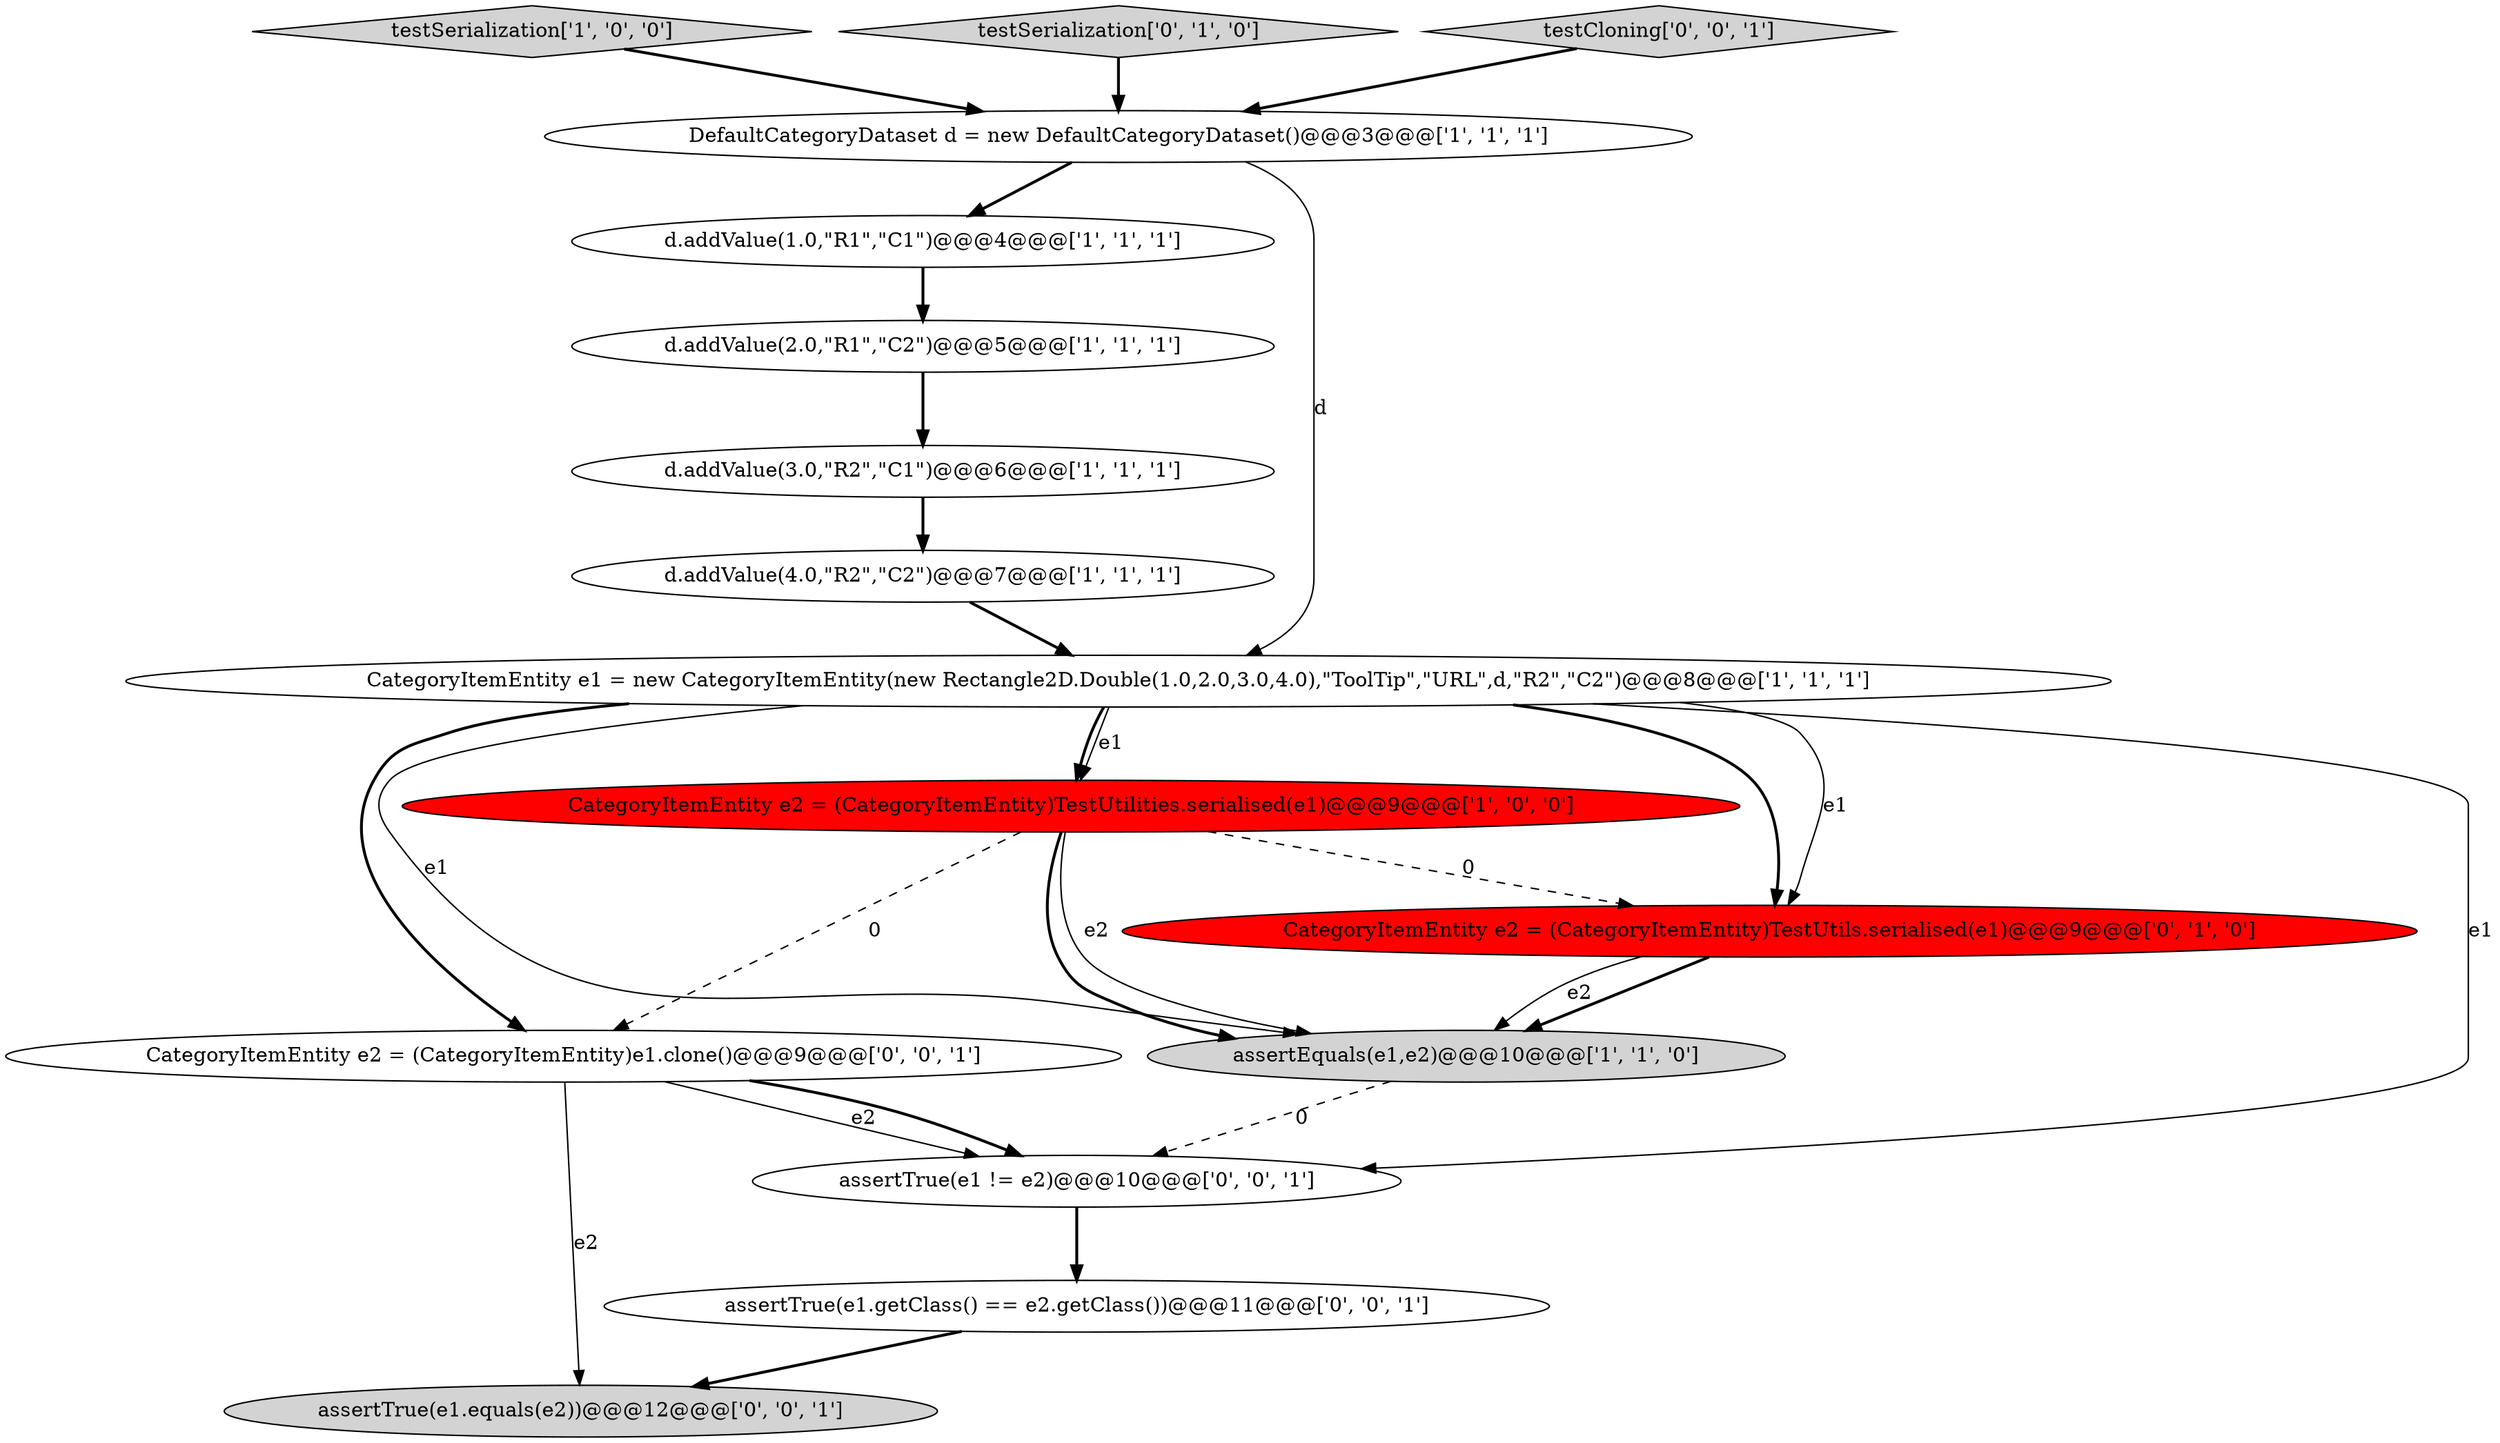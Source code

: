 digraph {
9 [style = filled, label = "CategoryItemEntity e2 = (CategoryItemEntity)TestUtils.serialised(e1)@@@9@@@['0', '1', '0']", fillcolor = red, shape = ellipse image = "AAA1AAABBB2BBB"];
4 [style = filled, label = "d.addValue(1.0,\"R1\",\"C1\")@@@4@@@['1', '1', '1']", fillcolor = white, shape = ellipse image = "AAA0AAABBB1BBB"];
6 [style = filled, label = "d.addValue(3.0,\"R2\",\"C1\")@@@6@@@['1', '1', '1']", fillcolor = white, shape = ellipse image = "AAA0AAABBB1BBB"];
2 [style = filled, label = "assertEquals(e1,e2)@@@10@@@['1', '1', '0']", fillcolor = lightgray, shape = ellipse image = "AAA0AAABBB1BBB"];
0 [style = filled, label = "testSerialization['1', '0', '0']", fillcolor = lightgray, shape = diamond image = "AAA0AAABBB1BBB"];
12 [style = filled, label = "assertTrue(e1.equals(e2))@@@12@@@['0', '0', '1']", fillcolor = lightgray, shape = ellipse image = "AAA0AAABBB3BBB"];
13 [style = filled, label = "CategoryItemEntity e2 = (CategoryItemEntity)e1.clone()@@@9@@@['0', '0', '1']", fillcolor = white, shape = ellipse image = "AAA0AAABBB3BBB"];
15 [style = filled, label = "assertTrue(e1.getClass() == e2.getClass())@@@11@@@['0', '0', '1']", fillcolor = white, shape = ellipse image = "AAA0AAABBB3BBB"];
3 [style = filled, label = "CategoryItemEntity e1 = new CategoryItemEntity(new Rectangle2D.Double(1.0,2.0,3.0,4.0),\"ToolTip\",\"URL\",d,\"R2\",\"C2\")@@@8@@@['1', '1', '1']", fillcolor = white, shape = ellipse image = "AAA0AAABBB1BBB"];
5 [style = filled, label = "DefaultCategoryDataset d = new DefaultCategoryDataset()@@@3@@@['1', '1', '1']", fillcolor = white, shape = ellipse image = "AAA0AAABBB1BBB"];
10 [style = filled, label = "testSerialization['0', '1', '0']", fillcolor = lightgray, shape = diamond image = "AAA0AAABBB2BBB"];
11 [style = filled, label = "testCloning['0', '0', '1']", fillcolor = lightgray, shape = diamond image = "AAA0AAABBB3BBB"];
14 [style = filled, label = "assertTrue(e1 != e2)@@@10@@@['0', '0', '1']", fillcolor = white, shape = ellipse image = "AAA0AAABBB3BBB"];
7 [style = filled, label = "d.addValue(4.0,\"R2\",\"C2\")@@@7@@@['1', '1', '1']", fillcolor = white, shape = ellipse image = "AAA0AAABBB1BBB"];
8 [style = filled, label = "CategoryItemEntity e2 = (CategoryItemEntity)TestUtilities.serialised(e1)@@@9@@@['1', '0', '0']", fillcolor = red, shape = ellipse image = "AAA1AAABBB1BBB"];
1 [style = filled, label = "d.addValue(2.0,\"R1\",\"C2\")@@@5@@@['1', '1', '1']", fillcolor = white, shape = ellipse image = "AAA0AAABBB1BBB"];
9->2 [style = bold, label=""];
13->14 [style = solid, label="e2"];
3->9 [style = solid, label="e1"];
8->2 [style = solid, label="e2"];
7->3 [style = bold, label=""];
8->13 [style = dashed, label="0"];
3->8 [style = solid, label="e1"];
3->9 [style = bold, label=""];
3->2 [style = solid, label="e1"];
8->9 [style = dashed, label="0"];
11->5 [style = bold, label=""];
1->6 [style = bold, label=""];
10->5 [style = bold, label=""];
2->14 [style = dashed, label="0"];
8->2 [style = bold, label=""];
9->2 [style = solid, label="e2"];
3->8 [style = bold, label=""];
5->3 [style = solid, label="d"];
5->4 [style = bold, label=""];
3->13 [style = bold, label=""];
13->12 [style = solid, label="e2"];
14->15 [style = bold, label=""];
4->1 [style = bold, label=""];
15->12 [style = bold, label=""];
3->14 [style = solid, label="e1"];
6->7 [style = bold, label=""];
13->14 [style = bold, label=""];
0->5 [style = bold, label=""];
}
